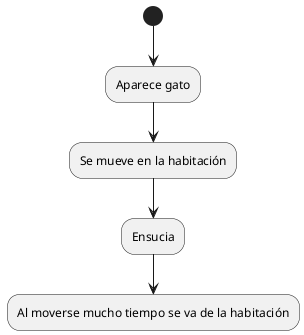 @startuml

(*) --> "Aparece gato"
--> "Se mueve en la habitación"
--> "Ensucia"
--> "Al moverse mucho tiempo se va de la habitación"
